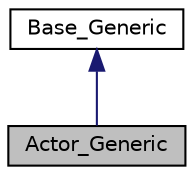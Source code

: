 digraph "Actor_Generic"
{
 // LATEX_PDF_SIZE
  edge [fontname="Helvetica",fontsize="10",labelfontname="Helvetica",labelfontsize="10"];
  node [fontname="Helvetica",fontsize="10",shape=record];
  Node1 [label="Actor_Generic",height=0.2,width=0.4,color="black", fillcolor="grey75", style="filled", fontcolor="black",tooltip="Ein generisches Objekt für einen Actor. Nicht zum Einbau bestimmt, sondern nur als Vererbungsobjekt...."];
  Node2 -> Node1 [dir="back",color="midnightblue",fontsize="10",style="solid",fontname="Helvetica"];
  Node2 [label="Base_Generic",height=0.2,width=0.4,color="black", fillcolor="white", style="filled",URL="$class_base___generic.html",tooltip="Ein generisches Objekt für einen Sensor. Nicht zum Einbau bestimmt, sondern nur als Vererbungsobjekt...."];
}
